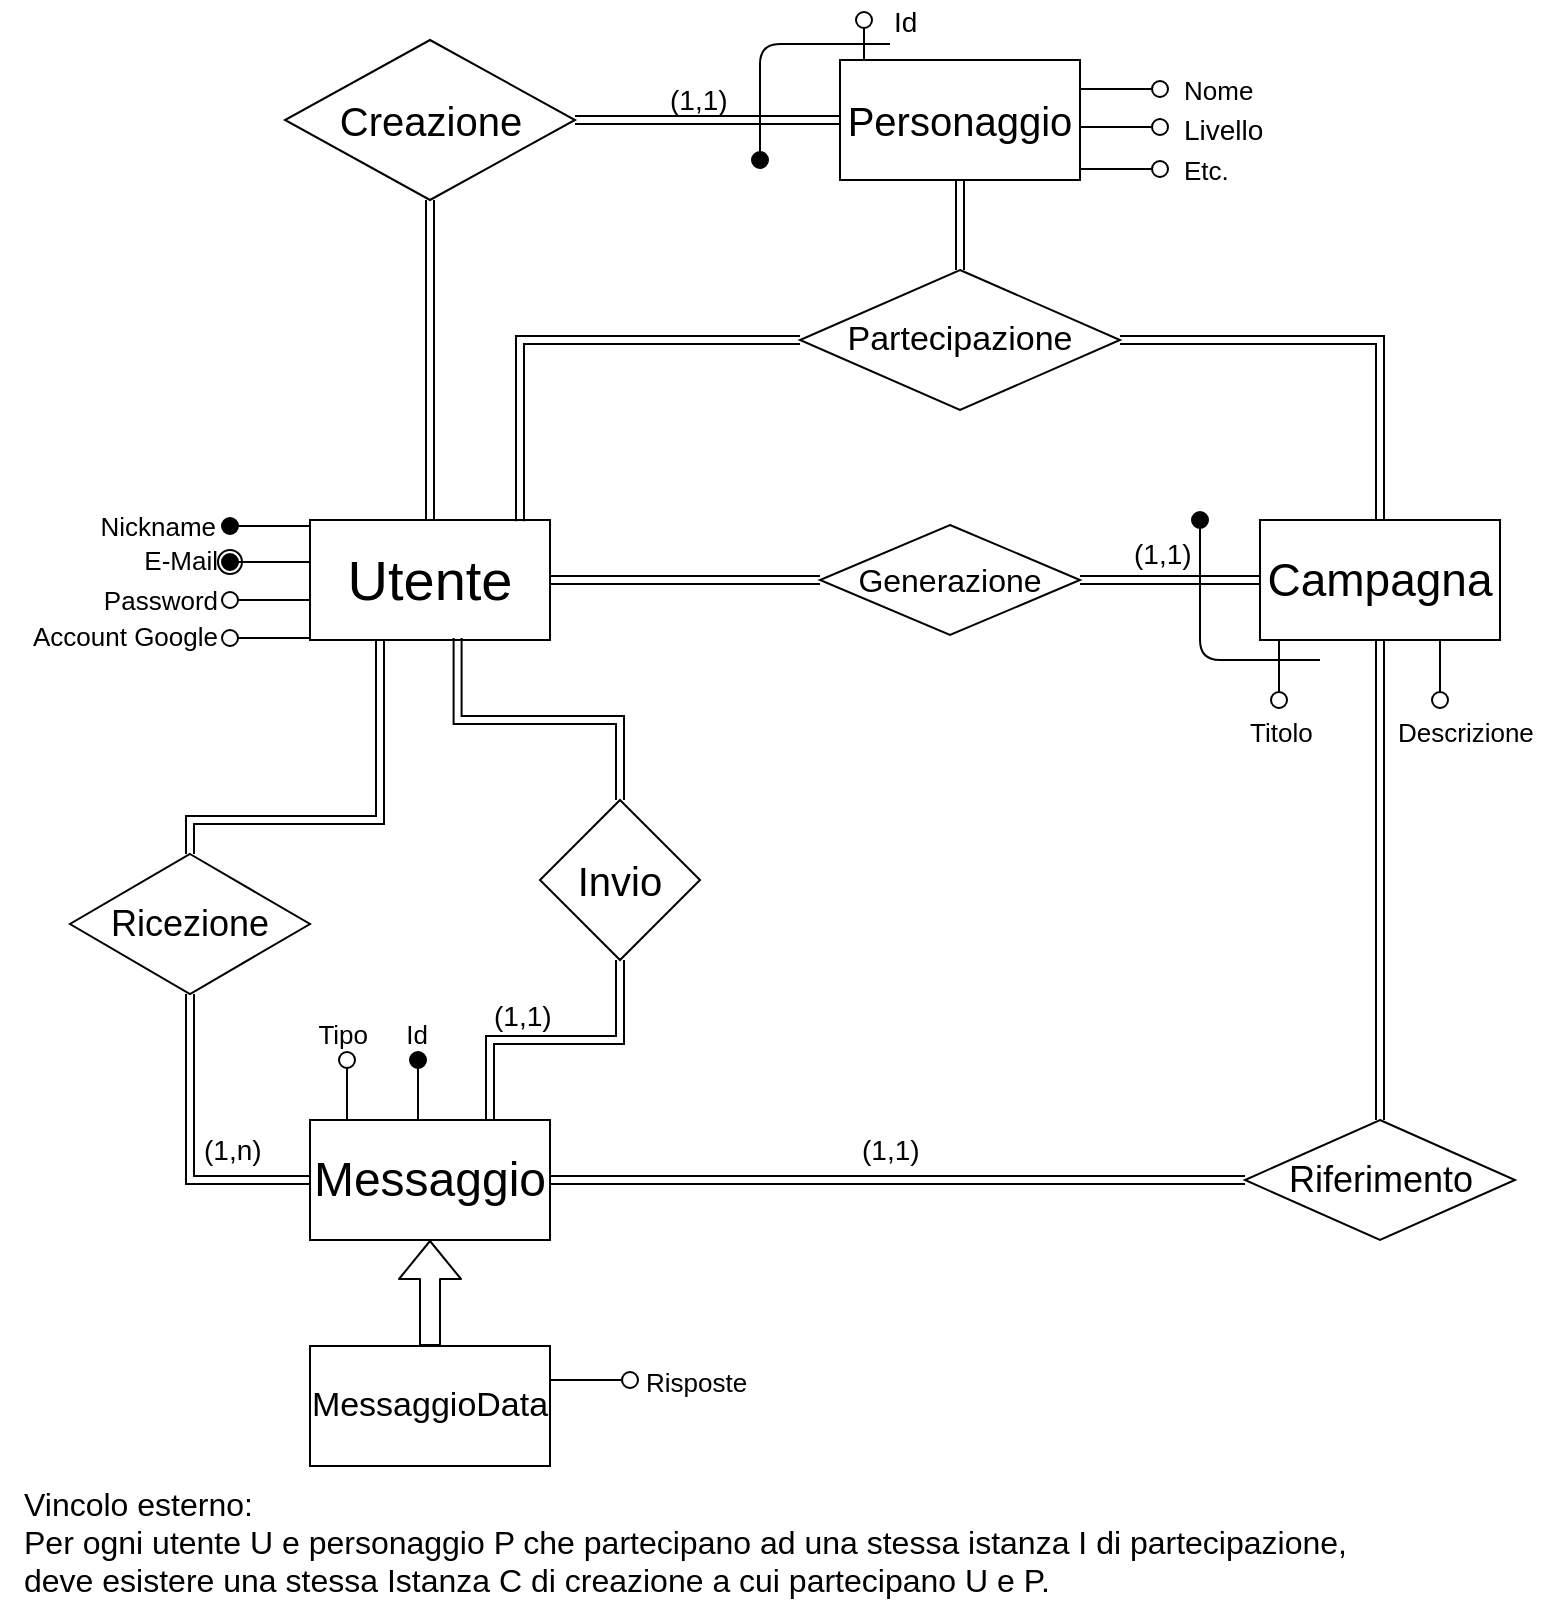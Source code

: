 <mxfile version="10.6.7" type="device"><diagram id="UXINHJAPr1Iko0EEeCQH" name="Page-1"><mxGraphModel dx="1174" dy="706" grid="1" gridSize="10" guides="1" tooltips="1" connect="1" arrows="1" fold="1" page="1" pageScale="1" pageWidth="827" pageHeight="1169" math="0" shadow="0"><root><mxCell id="0"/><mxCell id="1" parent="0"/><mxCell id="1xMVELPJUPynSALlXkZD-99" value="" style="ellipse;whiteSpace=wrap;html=1;aspect=fixed;align=right;" parent="1" vertex="1"><mxGeometry x="159" y="275" width="12" height="12" as="geometry"/></mxCell><mxCell id="1xMVELPJUPynSALlXkZD-27" style="edgeStyle=orthogonalEdgeStyle;shape=link;rounded=0;orthogonalLoop=1;jettySize=auto;html=1;entryX=0.5;entryY=0;entryDx=0;entryDy=0;" parent="1" source="1xMVELPJUPynSALlXkZD-1" target="1xMVELPJUPynSALlXkZD-11" edge="1"><mxGeometry relative="1" as="geometry"><mxPoint x="130" y="290" as="targetPoint"/><Array as="points"><mxPoint x="240" y="410"/><mxPoint x="145" y="410"/></Array></mxGeometry></mxCell><mxCell id="1xMVELPJUPynSALlXkZD-1" value="&lt;font style=&quot;font-size: 28px&quot;&gt;Utente&lt;/font&gt;" style="rounded=0;whiteSpace=wrap;html=1;" parent="1" vertex="1"><mxGeometry x="205" y="260" width="120" height="60" as="geometry"/></mxCell><mxCell id="1xMVELPJUPynSALlXkZD-24" style="edgeStyle=none;shape=link;rounded=0;orthogonalLoop=1;jettySize=auto;html=1;exitX=0.5;exitY=1;exitDx=0;exitDy=0;entryX=0.5;entryY=0;entryDx=0;entryDy=0;" parent="1" source="1xMVELPJUPynSALlXkZD-3" target="1xMVELPJUPynSALlXkZD-16" edge="1"><mxGeometry relative="1" as="geometry"/></mxCell><mxCell id="1xMVELPJUPynSALlXkZD-3" value="&lt;font style=&quot;font-size: 20px&quot;&gt;Personaggio&lt;/font&gt;" style="rounded=0;whiteSpace=wrap;html=1;" parent="1" vertex="1"><mxGeometry x="470" y="30" width="120" height="60" as="geometry"/></mxCell><mxCell id="1xMVELPJUPynSALlXkZD-6" value="&lt;font style=&quot;font-size: 23px&quot;&gt;Campagna&lt;/font&gt;" style="rounded=0;whiteSpace=wrap;html=1;" parent="1" vertex="1"><mxGeometry x="680" y="260" width="120" height="60" as="geometry"/></mxCell><mxCell id="1xMVELPJUPynSALlXkZD-29" style="edgeStyle=orthogonalEdgeStyle;shape=link;rounded=0;orthogonalLoop=1;jettySize=auto;html=1;exitX=0.75;exitY=0;exitDx=0;exitDy=0;entryX=0.5;entryY=1;entryDx=0;entryDy=0;" parent="1" source="1xMVELPJUPynSALlXkZD-9" target="1xMVELPJUPynSALlXkZD-12" edge="1"><mxGeometry relative="1" as="geometry"/></mxCell><mxCell id="1xMVELPJUPynSALlXkZD-31" style="edgeStyle=orthogonalEdgeStyle;shape=link;rounded=0;orthogonalLoop=1;jettySize=auto;html=1;entryX=0;entryY=0.5;entryDx=0;entryDy=0;" parent="1" source="1xMVELPJUPynSALlXkZD-9" target="1xMVELPJUPynSALlXkZD-18" edge="1"><mxGeometry relative="1" as="geometry"/></mxCell><mxCell id="1xMVELPJUPynSALlXkZD-9" value="&lt;font style=&quot;font-size: 24px&quot;&gt;Messaggio&lt;/font&gt;" style="rounded=0;whiteSpace=wrap;html=1;" parent="1" vertex="1"><mxGeometry x="205" y="560" width="120" height="60" as="geometry"/></mxCell><mxCell id="1xMVELPJUPynSALlXkZD-28" style="edgeStyle=orthogonalEdgeStyle;shape=link;rounded=0;orthogonalLoop=1;jettySize=auto;html=1;exitX=0.5;exitY=1;exitDx=0;exitDy=0;entryX=0;entryY=0.5;entryDx=0;entryDy=0;" parent="1" source="1xMVELPJUPynSALlXkZD-11" target="1xMVELPJUPynSALlXkZD-9" edge="1"><mxGeometry relative="1" as="geometry"/></mxCell><mxCell id="1xMVELPJUPynSALlXkZD-11" value="&lt;font style=&quot;font-size: 18px&quot;&gt;Ricezione&lt;/font&gt;" style="rhombus;whiteSpace=wrap;html=1;" parent="1" vertex="1"><mxGeometry x="85" y="427" width="120" height="70" as="geometry"/></mxCell><mxCell id="1xMVELPJUPynSALlXkZD-30" style="edgeStyle=orthogonalEdgeStyle;shape=link;rounded=0;orthogonalLoop=1;jettySize=auto;html=1;exitX=0.5;exitY=0;exitDx=0;exitDy=0;entryX=0.615;entryY=0.983;entryDx=0;entryDy=0;entryPerimeter=0;" parent="1" source="1xMVELPJUPynSALlXkZD-12" target="1xMVELPJUPynSALlXkZD-1" edge="1"><mxGeometry relative="1" as="geometry"/></mxCell><mxCell id="1xMVELPJUPynSALlXkZD-12" value="&lt;font style=&quot;font-size: 20px&quot;&gt;Invio&lt;/font&gt;" style="rhombus;whiteSpace=wrap;html=1;" parent="1" vertex="1"><mxGeometry x="320" y="400" width="80" height="80" as="geometry"/></mxCell><mxCell id="1xMVELPJUPynSALlXkZD-20" style="rounded=0;orthogonalLoop=1;jettySize=auto;html=1;shape=link;" parent="1" source="1xMVELPJUPynSALlXkZD-15" target="1xMVELPJUPynSALlXkZD-1" edge="1"><mxGeometry relative="1" as="geometry"/></mxCell><mxCell id="1xMVELPJUPynSALlXkZD-23" style="edgeStyle=none;shape=link;rounded=0;orthogonalLoop=1;jettySize=auto;html=1;" parent="1" source="1xMVELPJUPynSALlXkZD-15" target="1xMVELPJUPynSALlXkZD-3" edge="1"><mxGeometry relative="1" as="geometry"/></mxCell><mxCell id="1xMVELPJUPynSALlXkZD-15" value="&lt;font style=&quot;font-size: 20px&quot;&gt;Creazione&lt;/font&gt;" style="rhombus;whiteSpace=wrap;html=1;" parent="1" vertex="1"><mxGeometry x="192.5" y="20" width="145" height="80" as="geometry"/></mxCell><mxCell id="1xMVELPJUPynSALlXkZD-33" style="edgeStyle=orthogonalEdgeStyle;shape=link;rounded=0;orthogonalLoop=1;jettySize=auto;html=1;" parent="1" source="1xMVELPJUPynSALlXkZD-16" target="1xMVELPJUPynSALlXkZD-6" edge="1"><mxGeometry relative="1" as="geometry"/></mxCell><mxCell id="1xMVELPJUPynSALlXkZD-34" style="edgeStyle=orthogonalEdgeStyle;shape=link;rounded=0;orthogonalLoop=1;jettySize=auto;html=1;entryX=0.875;entryY=0.01;entryDx=0;entryDy=0;entryPerimeter=0;" parent="1" source="1xMVELPJUPynSALlXkZD-16" target="1xMVELPJUPynSALlXkZD-1" edge="1"><mxGeometry relative="1" as="geometry"/></mxCell><mxCell id="1xMVELPJUPynSALlXkZD-16" value="&lt;font style=&quot;font-size: 17px&quot;&gt;Partecipazione&lt;/font&gt;" style="rhombus;whiteSpace=wrap;html=1;" parent="1" vertex="1"><mxGeometry x="450" y="135" width="160" height="70" as="geometry"/></mxCell><mxCell id="1xMVELPJUPynSALlXkZD-25" style="edgeStyle=none;shape=link;rounded=0;orthogonalLoop=1;jettySize=auto;html=1;exitX=1;exitY=0.5;exitDx=0;exitDy=0;entryX=0;entryY=0.5;entryDx=0;entryDy=0;" parent="1" source="1xMVELPJUPynSALlXkZD-17" target="1xMVELPJUPynSALlXkZD-6" edge="1"><mxGeometry relative="1" as="geometry"/></mxCell><mxCell id="1xMVELPJUPynSALlXkZD-26" style="edgeStyle=none;shape=link;rounded=0;orthogonalLoop=1;jettySize=auto;html=1;exitX=0;exitY=0.5;exitDx=0;exitDy=0;entryX=1;entryY=0.5;entryDx=0;entryDy=0;" parent="1" source="1xMVELPJUPynSALlXkZD-17" target="1xMVELPJUPynSALlXkZD-1" edge="1"><mxGeometry relative="1" as="geometry"/></mxCell><mxCell id="1xMVELPJUPynSALlXkZD-17" value="&lt;font style=&quot;font-size: 16px&quot;&gt;Generazione&lt;/font&gt;" style="rhombus;whiteSpace=wrap;html=1;" parent="1" vertex="1"><mxGeometry x="460" y="262.5" width="130" height="55" as="geometry"/></mxCell><mxCell id="1xMVELPJUPynSALlXkZD-32" style="edgeStyle=orthogonalEdgeStyle;shape=link;rounded=0;orthogonalLoop=1;jettySize=auto;html=1;exitX=0.5;exitY=0;exitDx=0;exitDy=0;entryX=0.5;entryY=1;entryDx=0;entryDy=0;" parent="1" source="1xMVELPJUPynSALlXkZD-18" target="1xMVELPJUPynSALlXkZD-6" edge="1"><mxGeometry relative="1" as="geometry"/></mxCell><mxCell id="1xMVELPJUPynSALlXkZD-18" value="&lt;font style=&quot;font-size: 18px&quot;&gt;Riferimento&lt;/font&gt;" style="rhombus;whiteSpace=wrap;html=1;" parent="1" vertex="1"><mxGeometry x="672.5" y="560" width="135" height="60" as="geometry"/></mxCell><mxCell id="1xMVELPJUPynSALlXkZD-56" value="&lt;font style=&quot;font-size: 14px&quot;&gt;Id&lt;/font&gt;" style="text;html=1;resizable=0;points=[];autosize=1;align=left;verticalAlign=top;spacingTop=-4;" parent="1" vertex="1"><mxGeometry x="495" width="30" height="20" as="geometry"/></mxCell><mxCell id="1xMVELPJUPynSALlXkZD-57" value="&lt;font style=&quot;font-size: 13px&quot;&gt;Nome&lt;/font&gt;" style="text;html=1;resizable=0;points=[];autosize=1;align=left;verticalAlign=top;spacingTop=-4;" parent="1" vertex="1"><mxGeometry x="640" y="35" width="50" height="20" as="geometry"/></mxCell><mxCell id="1xMVELPJUPynSALlXkZD-58" value="&lt;font style=&quot;font-size: 14px&quot;&gt;Livello&lt;/font&gt;" style="text;html=1;resizable=0;points=[];autosize=1;align=left;verticalAlign=top;spacingTop=-4;" parent="1" vertex="1"><mxGeometry x="640" y="54" width="60" height="20" as="geometry"/></mxCell><mxCell id="1xMVELPJUPynSALlXkZD-59" value="&lt;font style=&quot;font-size: 13px&quot;&gt;Etc.&lt;/font&gt;" style="text;html=1;resizable=0;points=[];autosize=1;align=left;verticalAlign=top;spacingTop=-4;" parent="1" vertex="1"><mxGeometry x="640" y="75" width="40" height="20" as="geometry"/></mxCell><mxCell id="1xMVELPJUPynSALlXkZD-60" value="" style="html=1;verticalAlign=bottom;startArrow=oval;startFill=1;endArrow=none;startSize=8;endFill=0;" parent="1" edge="1"><mxGeometry width="60" relative="1" as="geometry"><mxPoint x="430" y="80" as="sourcePoint"/><mxPoint x="495" y="22" as="targetPoint"/><Array as="points"><mxPoint x="430" y="22"/></Array></mxGeometry></mxCell><mxCell id="1xMVELPJUPynSALlXkZD-61" value="" style="html=1;verticalAlign=bottom;startArrow=oval;startFill=1;endArrow=none;startSize=8;endFill=0;" parent="1" edge="1"><mxGeometry width="60" relative="1" as="geometry"><mxPoint x="259" y="530" as="sourcePoint"/><mxPoint x="259" y="560" as="targetPoint"/></mxGeometry></mxCell><mxCell id="1xMVELPJUPynSALlXkZD-62" value="&lt;font style=&quot;font-size: 14px&quot;&gt;(1,1)&lt;/font&gt;" style="text;html=1;resizable=0;points=[];autosize=1;align=left;verticalAlign=top;spacingTop=-4;" parent="1" vertex="1"><mxGeometry x="383" y="39" width="40" height="20" as="geometry"/></mxCell><mxCell id="1xMVELPJUPynSALlXkZD-63" value="&lt;font style=&quot;font-size: 14px&quot;&gt;(1,1)&lt;/font&gt;" style="text;html=1;resizable=0;points=[];autosize=1;align=left;verticalAlign=top;spacingTop=-4;" parent="1" vertex="1"><mxGeometry x="615" y="266" width="40" height="20" as="geometry"/></mxCell><mxCell id="1xMVELPJUPynSALlXkZD-66" value="&lt;font style=&quot;font-size: 14px&quot;&gt;(1,1)&lt;/font&gt;" style="text;html=1;resizable=0;points=[];autosize=1;align=left;verticalAlign=top;spacingTop=-4;" parent="1" vertex="1"><mxGeometry x="479" y="564" width="40" height="20" as="geometry"/></mxCell><mxCell id="1xMVELPJUPynSALlXkZD-67" value="&lt;span&gt;&lt;font style=&quot;font-size: 14px&quot;&gt;(1,1)&lt;/font&gt;&lt;/span&gt;" style="text;html=1;resizable=0;points=[];autosize=1;align=left;verticalAlign=top;spacingTop=-4;" parent="1" vertex="1"><mxGeometry x="295" y="497" width="40" height="20" as="geometry"/></mxCell><mxCell id="1xMVELPJUPynSALlXkZD-68" value="&lt;span&gt;&lt;font style=&quot;font-size: 14px&quot;&gt;(1,n)&lt;/font&gt;&lt;/span&gt;" style="text;html=1;resizable=0;points=[];autosize=1;align=left;verticalAlign=top;spacingTop=-4;" parent="1" vertex="1"><mxGeometry x="150" y="564" width="40" height="20" as="geometry"/></mxCell><mxCell id="1xMVELPJUPynSALlXkZD-69" value="" style="html=1;verticalAlign=bottom;startArrow=oval;startFill=0;endArrow=none;startSize=8;endFill=0;" parent="1" edge="1"><mxGeometry width="60" relative="1" as="geometry"><mxPoint x="223.5" y="530" as="sourcePoint"/><mxPoint x="223.5" y="560" as="targetPoint"/></mxGeometry></mxCell><mxCell id="1xMVELPJUPynSALlXkZD-74" value="&lt;font style=&quot;font-size: 13px&quot;&gt;Id&lt;/font&gt;" style="text;html=1;resizable=0;points=[];autosize=1;align=center;verticalAlign=top;spacingTop=-4;" parent="1" vertex="1"><mxGeometry x="243" y="506.5" width="30" height="20" as="geometry"/></mxCell><mxCell id="1xMVELPJUPynSALlXkZD-76" value="&lt;font style=&quot;font-size: 13px&quot;&gt;Tipo&lt;/font&gt;" style="text;html=1;resizable=0;points=[];autosize=1;align=right;verticalAlign=top;spacingTop=-4;" parent="1" vertex="1"><mxGeometry x="195" y="506.5" width="40" height="20" as="geometry"/></mxCell><mxCell id="1xMVELPJUPynSALlXkZD-78" value="" style="html=1;verticalAlign=bottom;startArrow=oval;startFill=0;endArrow=none;startSize=8;endFill=0;" parent="1" edge="1"><mxGeometry width="60" relative="1" as="geometry"><mxPoint x="689.5" y="350" as="sourcePoint"/><mxPoint x="689.5" y="320" as="targetPoint"/></mxGeometry></mxCell><mxCell id="1xMVELPJUPynSALlXkZD-79" value="" style="html=1;verticalAlign=bottom;startArrow=oval;startFill=1;endArrow=none;startSize=8;endFill=0;exitX=0.875;exitY=-0.3;exitDx=0;exitDy=0;exitPerimeter=0;" parent="1" source="1xMVELPJUPynSALlXkZD-63" edge="1"><mxGeometry width="60" relative="1" as="geometry"><mxPoint x="712.5" y="286" as="sourcePoint"/><mxPoint x="710" y="330" as="targetPoint"/><Array as="points"><mxPoint x="650" y="330"/></Array></mxGeometry></mxCell><mxCell id="1xMVELPJUPynSALlXkZD-80" value="" style="html=1;verticalAlign=bottom;startArrow=oval;startFill=0;endArrow=none;startSize=8;endFill=0;" parent="1" edge="1"><mxGeometry width="60" relative="1" as="geometry"><mxPoint x="770" y="350" as="sourcePoint"/><mxPoint x="770" y="320" as="targetPoint"/></mxGeometry></mxCell><mxCell id="1xMVELPJUPynSALlXkZD-81" value="&lt;font style=&quot;font-size: 13px&quot;&gt;Descrizione&lt;/font&gt;" style="text;html=1;resizable=0;points=[];autosize=1;align=left;verticalAlign=top;spacingTop=-4;" parent="1" vertex="1"><mxGeometry x="747" y="356" width="80" height="20" as="geometry"/></mxCell><mxCell id="1xMVELPJUPynSALlXkZD-82" value="&lt;font style=&quot;font-size: 13px&quot;&gt;Titolo&lt;/font&gt;" style="text;html=1;resizable=0;points=[];autosize=1;align=left;verticalAlign=top;spacingTop=-4;" parent="1" vertex="1"><mxGeometry x="672.5" y="356" width="50" height="20" as="geometry"/></mxCell><mxCell id="1xMVELPJUPynSALlXkZD-83" value="" style="html=1;verticalAlign=bottom;startArrow=oval;startFill=1;endArrow=none;startSize=8;endFill=0;" parent="1" edge="1"><mxGeometry width="60" relative="1" as="geometry"><mxPoint x="165" y="263" as="sourcePoint"/><mxPoint x="205" y="263" as="targetPoint"/></mxGeometry></mxCell><mxCell id="1xMVELPJUPynSALlXkZD-84" value="" style="html=1;verticalAlign=bottom;startArrow=oval;startFill=1;endArrow=none;startSize=8;endFill=0;" parent="1" edge="1"><mxGeometry width="60" relative="1" as="geometry"><mxPoint x="165" y="281" as="sourcePoint"/><mxPoint x="205" y="281" as="targetPoint"/></mxGeometry></mxCell><mxCell id="1xMVELPJUPynSALlXkZD-85" value="" style="html=1;verticalAlign=bottom;startArrow=oval;startFill=0;endArrow=none;startSize=8;endFill=0;" parent="1" edge="1"><mxGeometry width="60" relative="1" as="geometry"><mxPoint x="165" y="300" as="sourcePoint"/><mxPoint x="205" y="300" as="targetPoint"/></mxGeometry></mxCell><mxCell id="1xMVELPJUPynSALlXkZD-88" value="" style="html=1;verticalAlign=bottom;startArrow=oval;startFill=0;endArrow=none;startSize=8;endFill=0;" parent="1" edge="1"><mxGeometry width="60" relative="1" as="geometry"><mxPoint x="165" y="319" as="sourcePoint"/><mxPoint x="205" y="319" as="targetPoint"/></mxGeometry></mxCell><mxCell id="1xMVELPJUPynSALlXkZD-89" value="&lt;div style=&quot;text-align: right&quot;&gt;&lt;span style=&quot;font-size: 13px&quot;&gt;Nickname&lt;/span&gt;&lt;/div&gt;" style="text;html=1;resizable=0;points=[];autosize=1;align=right;verticalAlign=top;spacingTop=-4;" parent="1" vertex="1"><mxGeometry x="89" y="252.5" width="70" height="20" as="geometry"/></mxCell><mxCell id="1xMVELPJUPynSALlXkZD-90" value="&lt;div style=&quot;text-align: right&quot;&gt;&lt;span style=&quot;font-size: 13px&quot;&gt;E-Mail&lt;/span&gt;&lt;/div&gt;" style="text;html=1;resizable=0;points=[];autosize=1;align=right;verticalAlign=top;spacingTop=-4;" parent="1" vertex="1"><mxGeometry x="110" y="270" width="50" height="20" as="geometry"/></mxCell><mxCell id="1xMVELPJUPynSALlXkZD-91" value="&lt;div style=&quot;text-align: right&quot;&gt;&lt;span style=&quot;font-size: 13px&quot;&gt;Password&lt;/span&gt;&lt;/div&gt;" style="text;html=1;resizable=0;points=[];autosize=1;align=right;verticalAlign=top;spacingTop=-4;" parent="1" vertex="1"><mxGeometry x="90" y="290" width="70" height="20" as="geometry"/></mxCell><mxCell id="1xMVELPJUPynSALlXkZD-92" value="&lt;div style=&quot;text-align: right&quot;&gt;&lt;span style=&quot;font-size: 13px&quot;&gt;Account Google&lt;/span&gt;&lt;/div&gt;" style="text;html=1;resizable=0;points=[];autosize=1;align=right;verticalAlign=top;spacingTop=-4;" parent="1" vertex="1"><mxGeometry x="50" y="307.5" width="110" height="20" as="geometry"/></mxCell><mxCell id="1xMVELPJUPynSALlXkZD-93" value="" style="html=1;verticalAlign=bottom;startArrow=oval;startFill=0;endArrow=none;startSize=8;endFill=0;" parent="1" edge="1"><mxGeometry width="60" relative="1" as="geometry"><mxPoint x="630" y="44.5" as="sourcePoint"/><mxPoint x="590" y="44.5" as="targetPoint"/></mxGeometry></mxCell><mxCell id="1xMVELPJUPynSALlXkZD-94" value="" style="html=1;verticalAlign=bottom;startArrow=oval;startFill=0;endArrow=none;startSize=8;endFill=0;" parent="1" edge="1"><mxGeometry width="60" relative="1" as="geometry"><mxPoint x="630" y="63.5" as="sourcePoint"/><mxPoint x="590" y="63.5" as="targetPoint"/></mxGeometry></mxCell><mxCell id="1xMVELPJUPynSALlXkZD-95" value="" style="html=1;verticalAlign=bottom;startArrow=oval;startFill=0;endArrow=none;startSize=8;endFill=0;" parent="1" edge="1"><mxGeometry width="60" relative="1" as="geometry"><mxPoint x="630" y="84.5" as="sourcePoint"/><mxPoint x="590" y="84.5" as="targetPoint"/></mxGeometry></mxCell><mxCell id="1xMVELPJUPynSALlXkZD-98" value="" style="html=1;verticalAlign=bottom;startArrow=oval;startFill=0;endArrow=none;startSize=8;endFill=0;" parent="1" edge="1"><mxGeometry width="60" relative="1" as="geometry"><mxPoint x="482" y="10" as="sourcePoint"/><mxPoint x="482" y="30" as="targetPoint"/></mxGeometry></mxCell><mxCell id="1xMVELPJUPynSALlXkZD-107" value="&lt;font style=&quot;font-size: 16px&quot;&gt;Vincolo esterno:&lt;br&gt;Per ogni utente U e personaggio P che partecipano ad una stessa istanza I di partecipazione,&amp;nbsp;&lt;br&gt;deve esistere una stessa Istanza C di creazione a cui partecipano U e P.&lt;br&gt;&lt;/font&gt;" style="text;html=1;resizable=0;points=[];autosize=1;align=left;verticalAlign=top;spacingTop=-4;" parent="1" vertex="1"><mxGeometry x="60" y="740" width="680" height="50" as="geometry"/></mxCell><mxCell id="KSWxNyVzkD7YE7fF5BAR-4" value="&lt;font style=&quot;font-size: 17px&quot;&gt;MessaggioData&lt;/font&gt;" style="rounded=0;whiteSpace=wrap;html=1;" vertex="1" parent="1"><mxGeometry x="205" y="673" width="120" height="60" as="geometry"/></mxCell><mxCell id="I0dJa0CTGCYCZQ-R7pMP-1" value="" style="shape=flexArrow;endArrow=classic;html=1;exitX=0.5;exitY=0;exitDx=0;exitDy=0;entryX=0.5;entryY=1;entryDx=0;entryDy=0;" edge="1" parent="1" source="KSWxNyVzkD7YE7fF5BAR-4" target="1xMVELPJUPynSALlXkZD-9"><mxGeometry width="50" height="50" relative="1" as="geometry"><mxPoint x="315" y="674" as="sourcePoint"/><mxPoint x="365" y="624" as="targetPoint"/></mxGeometry></mxCell><mxCell id="I0dJa0CTGCYCZQ-R7pMP-4" value="" style="html=1;verticalAlign=bottom;startArrow=oval;startFill=0;endArrow=none;startSize=8;endFill=0;" edge="1" parent="1"><mxGeometry width="60" relative="1" as="geometry"><mxPoint x="365" y="690" as="sourcePoint"/><mxPoint x="325" y="690" as="targetPoint"/></mxGeometry></mxCell><mxCell id="I0dJa0CTGCYCZQ-R7pMP-5" value="&lt;font style=&quot;font-size: 13px&quot;&gt;Risposte&lt;/font&gt;" style="text;html=1;resizable=0;points=[];autosize=1;align=left;verticalAlign=top;spacingTop=-4;" vertex="1" parent="1"><mxGeometry x="371" y="681" width="70" height="20" as="geometry"/></mxCell></root></mxGraphModel></diagram></mxfile>